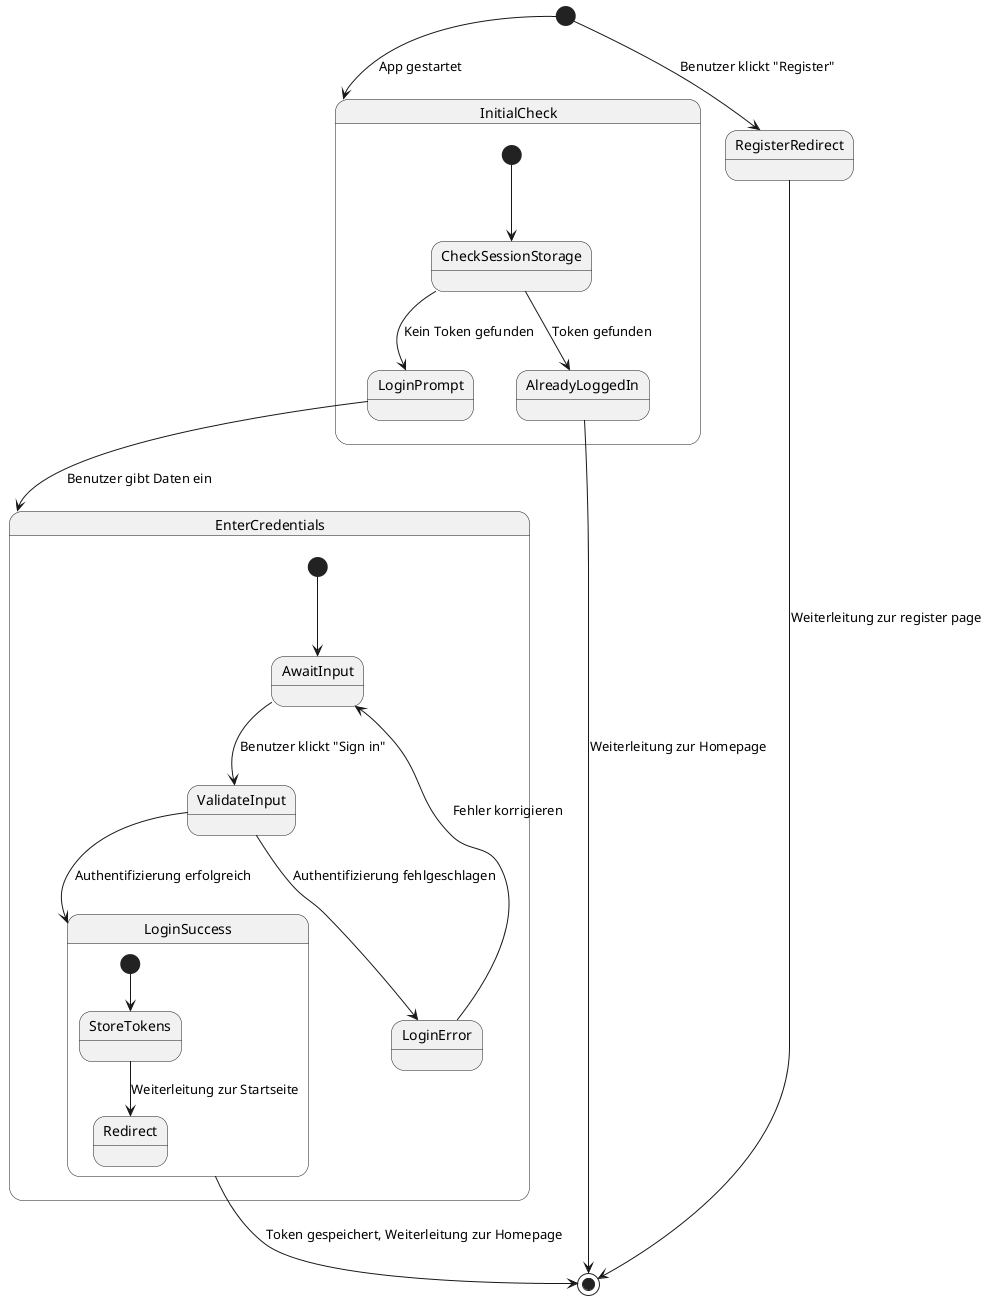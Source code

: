@startuml Login
[*] --> InitialCheck : App gestartet

state InitialCheck {
  [*] --> CheckSessionStorage
  CheckSessionStorage --> AlreadyLoggedIn : Token gefunden
  CheckSessionStorage --> LoginPrompt : Kein Token gefunden
}

AlreadyLoggedIn --> [*] : Weiterleitung zur Homepage 
LoginPrompt --> EnterCredentials : Benutzer gibt Daten ein

state EnterCredentials {
  [*] --> AwaitInput
  AwaitInput --> ValidateInput : Benutzer klickt "Sign in"
  ValidateInput --> LoginSuccess : Authentifizierung erfolgreich
  ValidateInput --> LoginError : Authentifizierung fehlgeschlagen
}

LoginError --> AwaitInput : Fehler korrigieren
LoginSuccess --> [*] : Token gespeichert, Weiterleitung zur Homepage

state LoginSuccess {
  [*] --> StoreTokens
  StoreTokens --> Redirect : Weiterleitung zur Startseite
}

[*] --> RegisterRedirect : Benutzer klickt "Register"
RegisterRedirect --> [*] : Weiterleitung zur register page
@enduml
